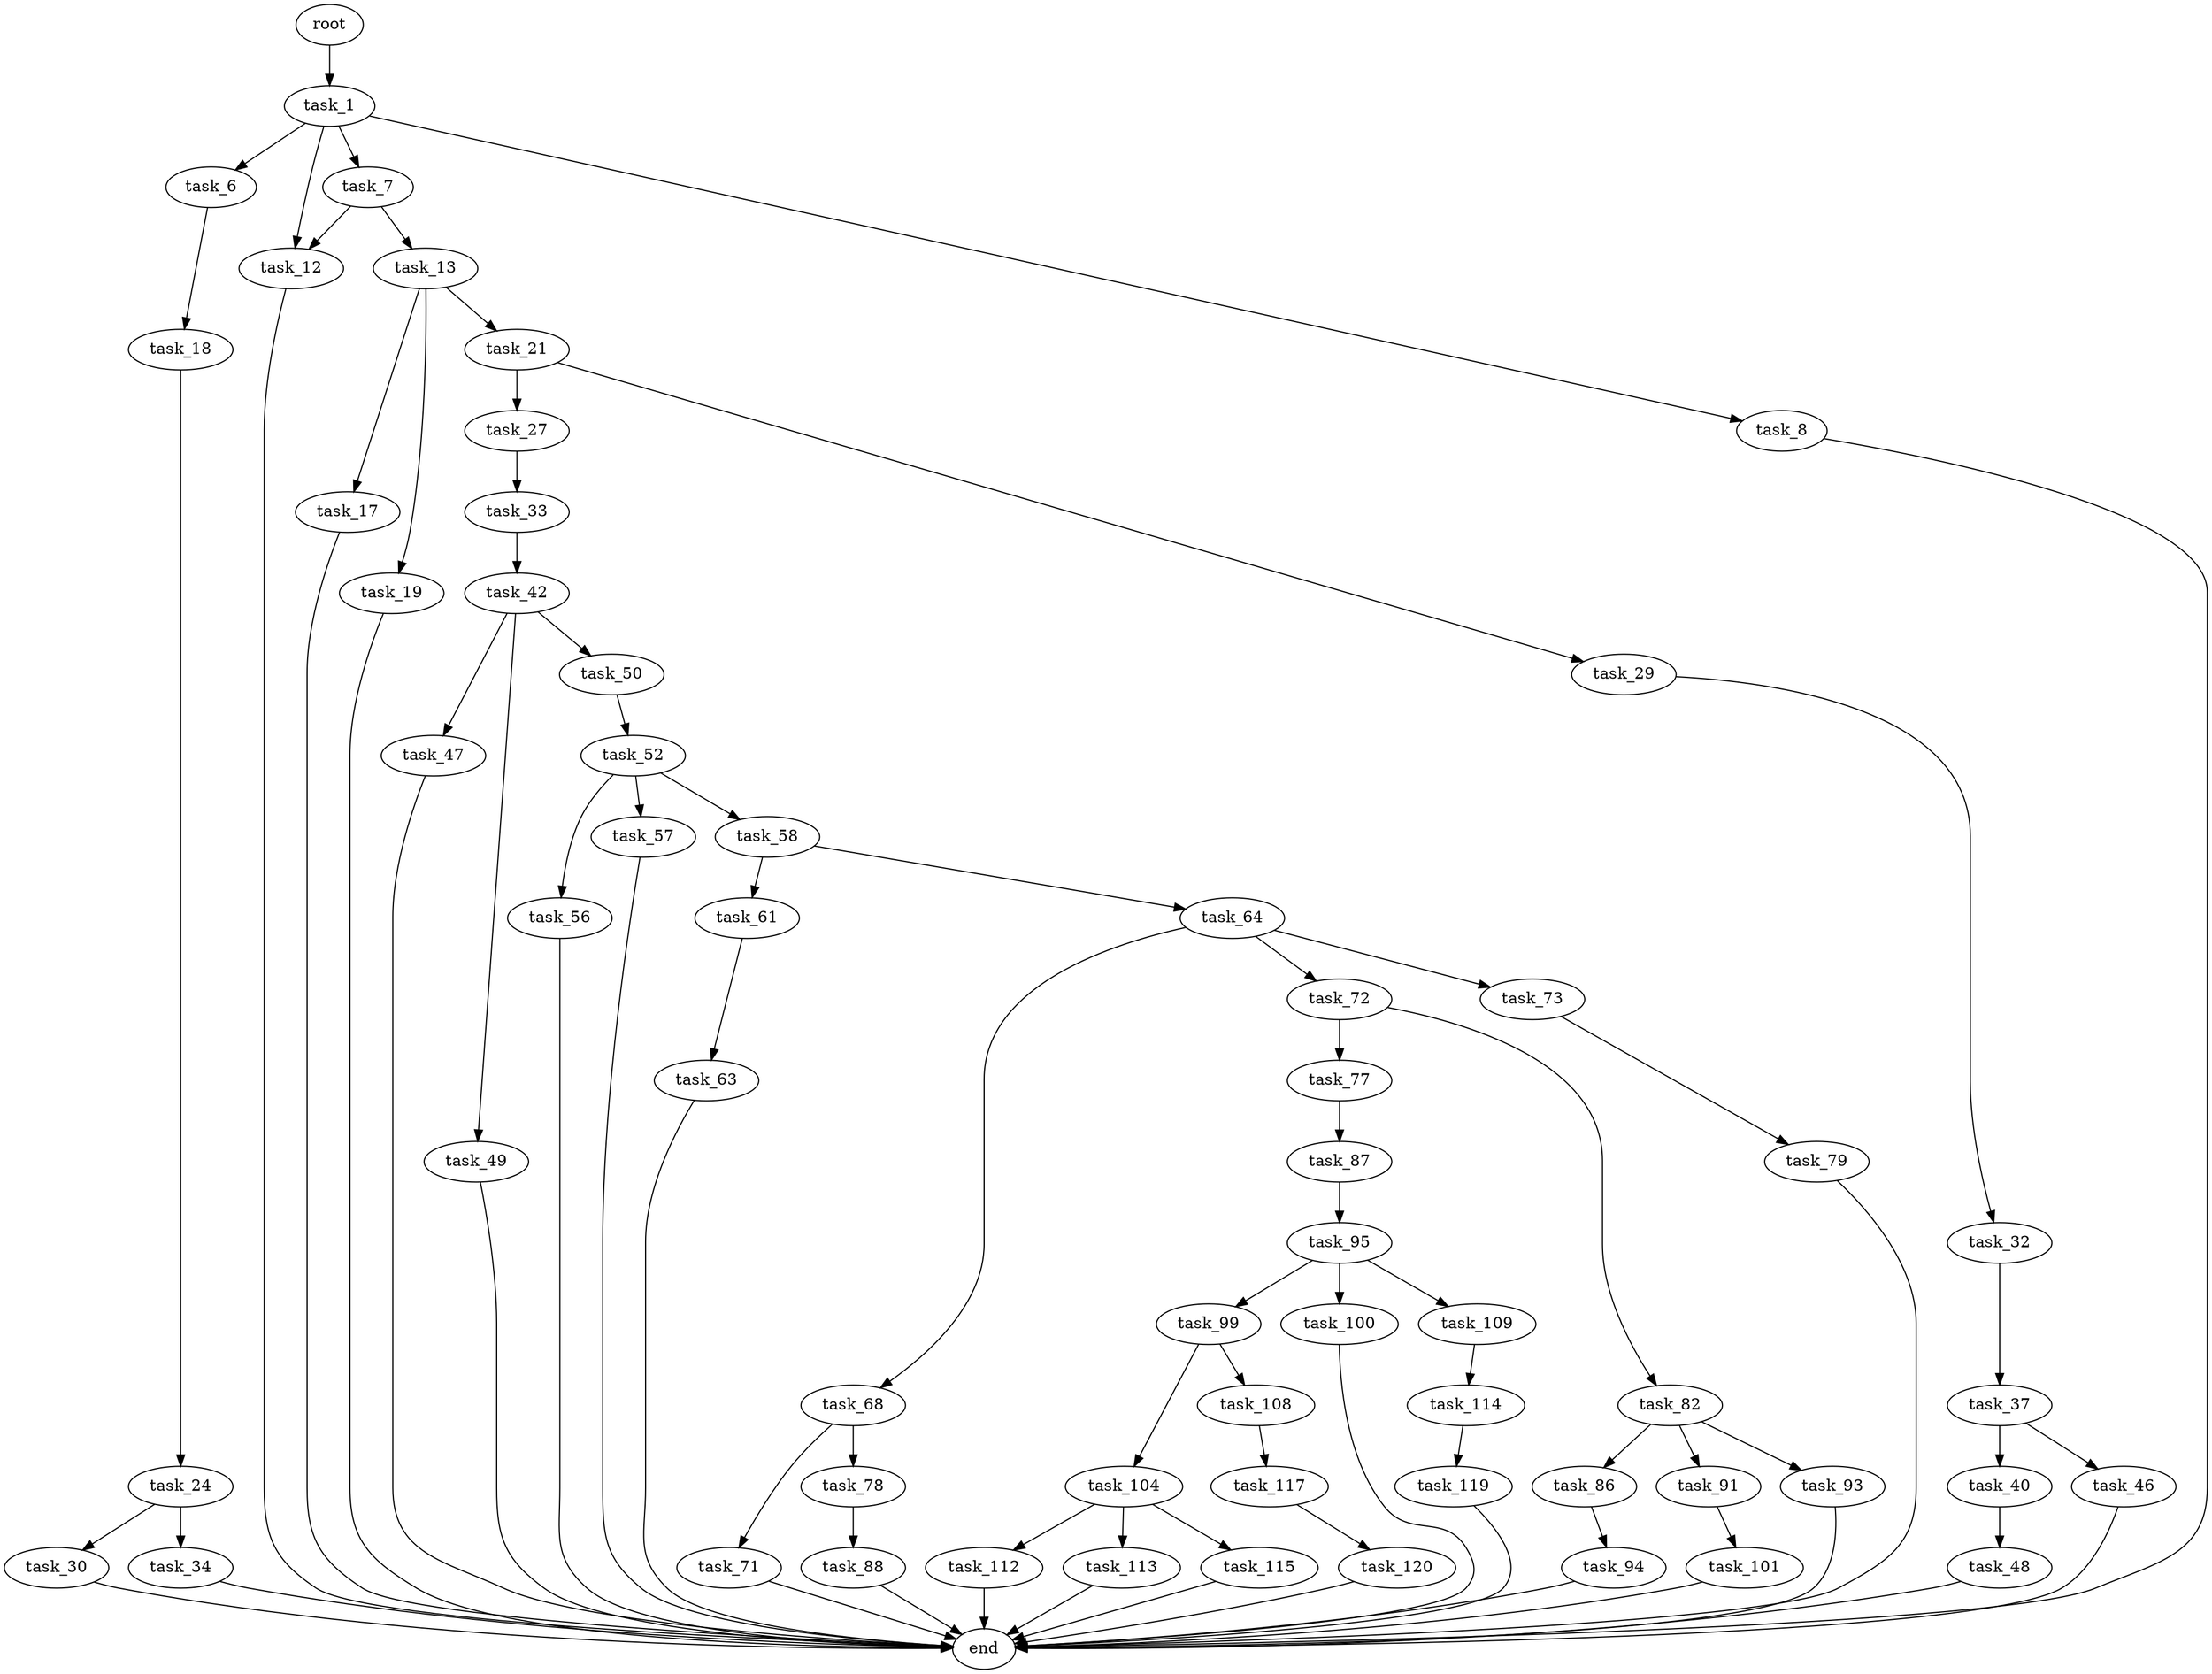 digraph G {
  root [size="0.000000"];
  task_1 [size="134217728000.000000"];
  task_6 [size="231928233984.000000"];
  task_7 [size="16304790336.000000"];
  task_8 [size="368293445632.000000"];
  task_12 [size="5801008663.000000"];
  task_13 [size="53777936686.000000"];
  task_17 [size="9879934704.000000"];
  task_18 [size="782757789696.000000"];
  task_19 [size="1043569539.000000"];
  task_21 [size="368293445632.000000"];
  task_24 [size="1073741824000.000000"];
  task_27 [size="1073741824000.000000"];
  task_29 [size="268348265353.000000"];
  task_30 [size="28991029248.000000"];
  task_32 [size="134217728000.000000"];
  task_33 [size="6965496784.000000"];
  task_34 [size="24366838141.000000"];
  task_37 [size="26875162837.000000"];
  task_40 [size="8319640081.000000"];
  task_42 [size="8589934592.000000"];
  task_46 [size="1863723186.000000"];
  task_47 [size="231928233984.000000"];
  task_48 [size="751325257.000000"];
  task_49 [size="601322857700.000000"];
  task_50 [size="1073741824000.000000"];
  task_52 [size="15866675564.000000"];
  task_56 [size="747091355549.000000"];
  task_57 [size="571982764164.000000"];
  task_58 [size="231928233984.000000"];
  task_61 [size="3847723831.000000"];
  task_63 [size="8888075186.000000"];
  task_64 [size="134217728000.000000"];
  task_68 [size="32298033446.000000"];
  task_71 [size="81833195613.000000"];
  task_72 [size="368293445632.000000"];
  task_73 [size="50067516705.000000"];
  task_77 [size="231928233984.000000"];
  task_78 [size="28134347668.000000"];
  task_79 [size="818222273110.000000"];
  task_82 [size="12673545911.000000"];
  task_86 [size="8589934592.000000"];
  task_87 [size="368293445632.000000"];
  task_88 [size="13113203862.000000"];
  task_91 [size="2324055761.000000"];
  task_93 [size="327547772356.000000"];
  task_94 [size="231374355032.000000"];
  task_95 [size="5369451601.000000"];
  task_99 [size="7410113788.000000"];
  task_100 [size="730655111803.000000"];
  task_101 [size="106065120811.000000"];
  task_104 [size="262740434996.000000"];
  task_108 [size="9205653473.000000"];
  task_109 [size="14228779935.000000"];
  task_112 [size="368293445632.000000"];
  task_113 [size="21138744059.000000"];
  task_114 [size="196857367013.000000"];
  task_115 [size="41425779964.000000"];
  task_117 [size="1073741824000.000000"];
  task_119 [size="3810698337.000000"];
  task_120 [size="8589934592.000000"];
  end [size="0.000000"];

  root -> task_1 [size="1.000000"];
  task_1 -> task_6 [size="209715200.000000"];
  task_1 -> task_7 [size="209715200.000000"];
  task_1 -> task_8 [size="209715200.000000"];
  task_1 -> task_12 [size="209715200.000000"];
  task_6 -> task_18 [size="301989888.000000"];
  task_7 -> task_12 [size="411041792.000000"];
  task_7 -> task_13 [size="411041792.000000"];
  task_8 -> end [size="1.000000"];
  task_12 -> end [size="1.000000"];
  task_13 -> task_17 [size="75497472.000000"];
  task_13 -> task_19 [size="75497472.000000"];
  task_13 -> task_21 [size="75497472.000000"];
  task_17 -> end [size="1.000000"];
  task_18 -> task_24 [size="679477248.000000"];
  task_19 -> end [size="1.000000"];
  task_21 -> task_27 [size="411041792.000000"];
  task_21 -> task_29 [size="411041792.000000"];
  task_24 -> task_30 [size="838860800.000000"];
  task_24 -> task_34 [size="838860800.000000"];
  task_27 -> task_33 [size="838860800.000000"];
  task_29 -> task_32 [size="301989888.000000"];
  task_30 -> end [size="1.000000"];
  task_32 -> task_37 [size="209715200.000000"];
  task_33 -> task_42 [size="209715200.000000"];
  task_34 -> end [size="1.000000"];
  task_37 -> task_40 [size="75497472.000000"];
  task_37 -> task_46 [size="75497472.000000"];
  task_40 -> task_48 [size="301989888.000000"];
  task_42 -> task_47 [size="33554432.000000"];
  task_42 -> task_49 [size="33554432.000000"];
  task_42 -> task_50 [size="33554432.000000"];
  task_46 -> end [size="1.000000"];
  task_47 -> end [size="1.000000"];
  task_48 -> end [size="1.000000"];
  task_49 -> end [size="1.000000"];
  task_50 -> task_52 [size="838860800.000000"];
  task_52 -> task_56 [size="536870912.000000"];
  task_52 -> task_57 [size="536870912.000000"];
  task_52 -> task_58 [size="536870912.000000"];
  task_56 -> end [size="1.000000"];
  task_57 -> end [size="1.000000"];
  task_58 -> task_61 [size="301989888.000000"];
  task_58 -> task_64 [size="301989888.000000"];
  task_61 -> task_63 [size="209715200.000000"];
  task_63 -> end [size="1.000000"];
  task_64 -> task_68 [size="209715200.000000"];
  task_64 -> task_72 [size="209715200.000000"];
  task_64 -> task_73 [size="209715200.000000"];
  task_68 -> task_71 [size="679477248.000000"];
  task_68 -> task_78 [size="679477248.000000"];
  task_71 -> end [size="1.000000"];
  task_72 -> task_77 [size="411041792.000000"];
  task_72 -> task_82 [size="411041792.000000"];
  task_73 -> task_79 [size="134217728.000000"];
  task_77 -> task_87 [size="301989888.000000"];
  task_78 -> task_88 [size="33554432.000000"];
  task_79 -> end [size="1.000000"];
  task_82 -> task_86 [size="209715200.000000"];
  task_82 -> task_91 [size="209715200.000000"];
  task_82 -> task_93 [size="209715200.000000"];
  task_86 -> task_94 [size="33554432.000000"];
  task_87 -> task_95 [size="411041792.000000"];
  task_88 -> end [size="1.000000"];
  task_91 -> task_101 [size="209715200.000000"];
  task_93 -> end [size="1.000000"];
  task_94 -> end [size="1.000000"];
  task_95 -> task_99 [size="209715200.000000"];
  task_95 -> task_100 [size="209715200.000000"];
  task_95 -> task_109 [size="209715200.000000"];
  task_99 -> task_104 [size="301989888.000000"];
  task_99 -> task_108 [size="301989888.000000"];
  task_100 -> end [size="1.000000"];
  task_101 -> end [size="1.000000"];
  task_104 -> task_112 [size="536870912.000000"];
  task_104 -> task_113 [size="536870912.000000"];
  task_104 -> task_115 [size="536870912.000000"];
  task_108 -> task_117 [size="301989888.000000"];
  task_109 -> task_114 [size="75497472.000000"];
  task_112 -> end [size="1.000000"];
  task_113 -> end [size="1.000000"];
  task_114 -> task_119 [size="134217728.000000"];
  task_115 -> end [size="1.000000"];
  task_117 -> task_120 [size="838860800.000000"];
  task_119 -> end [size="1.000000"];
  task_120 -> end [size="1.000000"];
}
